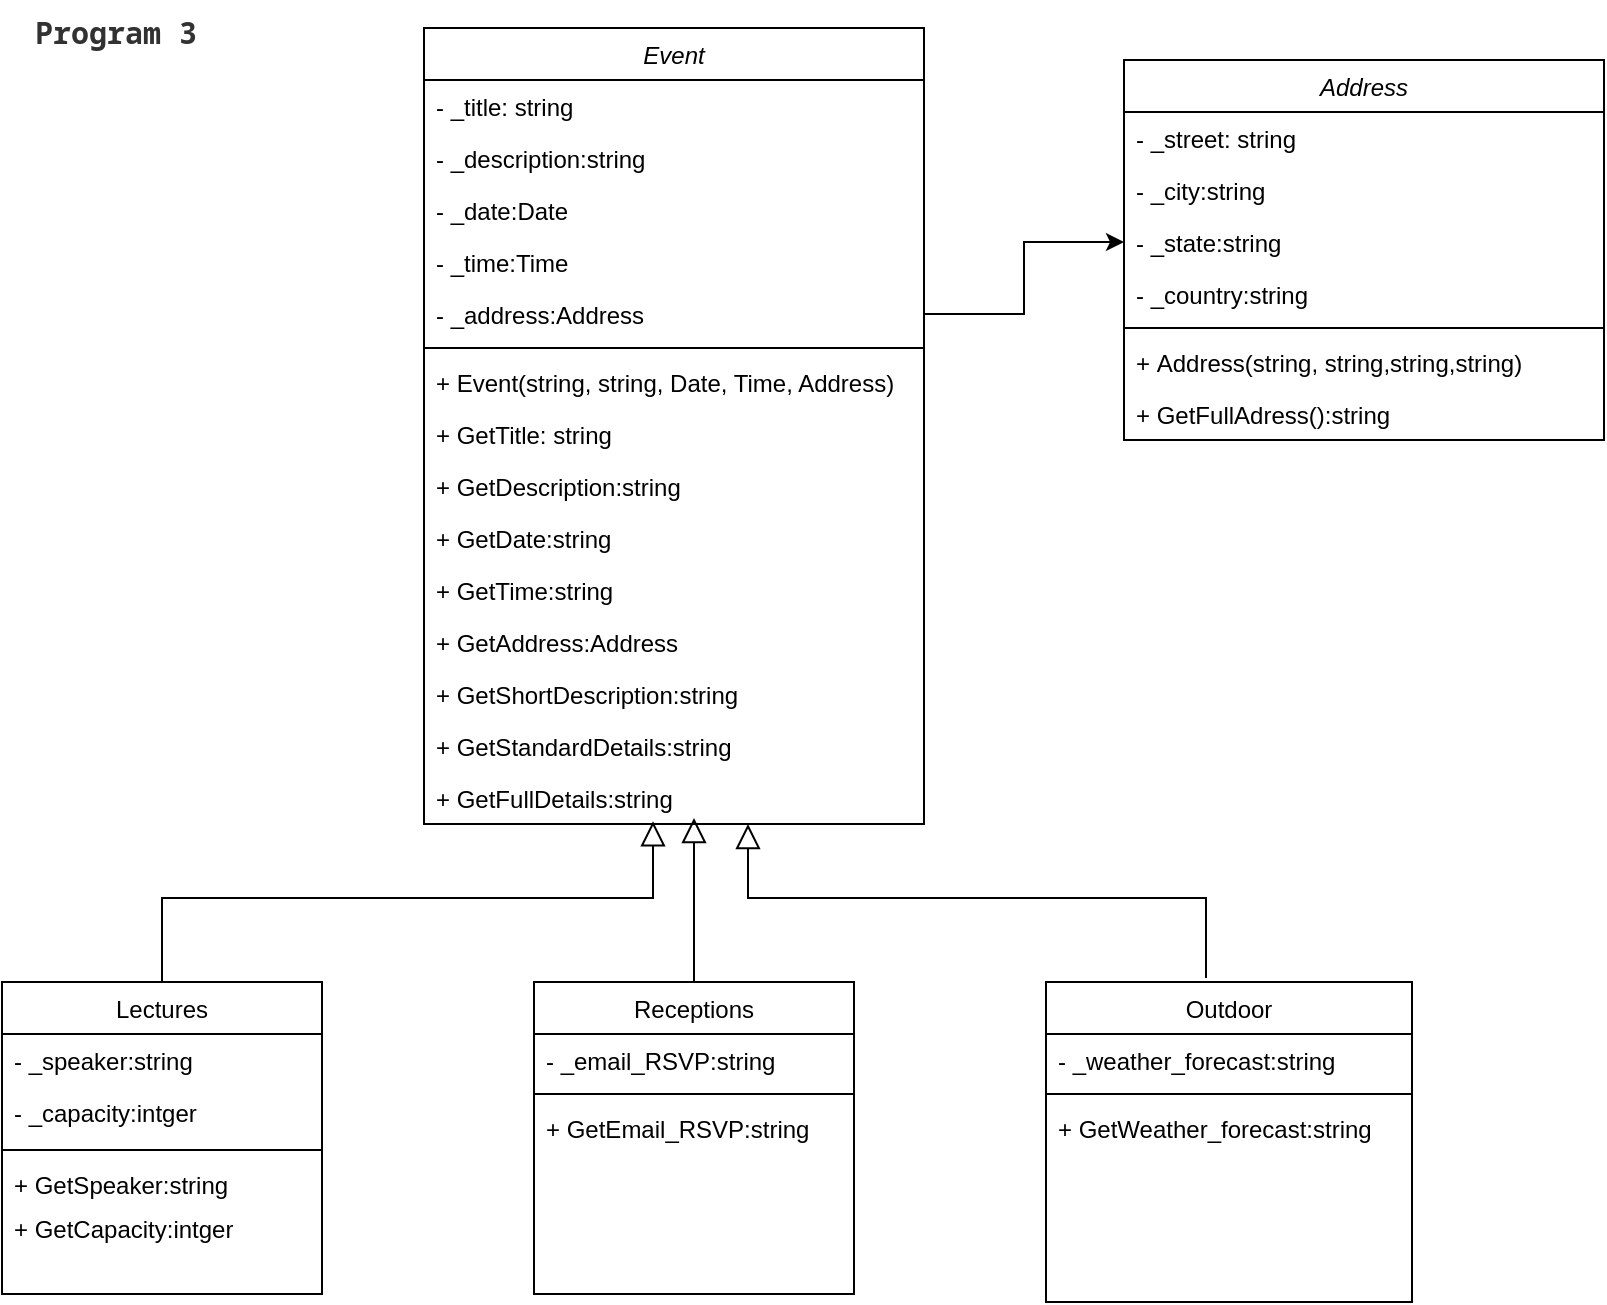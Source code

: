 <mxfile version="21.2.8" type="device">
  <diagram id="C5RBs43oDa-KdzZeNtuy" name="Page-1">
    <mxGraphModel dx="891" dy="397" grid="1" gridSize="10" guides="1" tooltips="1" connect="1" arrows="1" fold="1" page="1" pageScale="1" pageWidth="827" pageHeight="1169" math="0" shadow="0">
      <root>
        <mxCell id="WIyWlLk6GJQsqaUBKTNV-0" />
        <mxCell id="WIyWlLk6GJQsqaUBKTNV-1" parent="WIyWlLk6GJQsqaUBKTNV-0" />
        <mxCell id="zkfFHV4jXpPFQw0GAbJ--13" value="Lectures" style="swimlane;fontStyle=0;align=center;verticalAlign=top;childLayout=stackLayout;horizontal=1;startSize=26;horizontalStack=0;resizeParent=1;resizeLast=0;collapsible=1;marginBottom=0;rounded=0;shadow=0;strokeWidth=1;" parent="WIyWlLk6GJQsqaUBKTNV-1" vertex="1">
          <mxGeometry x="118" y="582" width="160" height="156" as="geometry">
            <mxRectangle x="340" y="380" width="170" height="26" as="alternateBounds" />
          </mxGeometry>
        </mxCell>
        <mxCell id="zkfFHV4jXpPFQw0GAbJ--14" value="- _speaker:string" style="text;align=left;verticalAlign=top;spacingLeft=4;spacingRight=4;overflow=hidden;rotatable=0;points=[[0,0.5],[1,0.5]];portConstraint=eastwest;" parent="zkfFHV4jXpPFQw0GAbJ--13" vertex="1">
          <mxGeometry y="26" width="160" height="26" as="geometry" />
        </mxCell>
        <mxCell id="oBOOtLPR3jfwIuUDv6Hf-21" value="- _capacity:intger" style="text;align=left;verticalAlign=top;spacingLeft=4;spacingRight=4;overflow=hidden;rotatable=0;points=[[0,0.5],[1,0.5]];portConstraint=eastwest;" parent="zkfFHV4jXpPFQw0GAbJ--13" vertex="1">
          <mxGeometry y="52" width="160" height="28" as="geometry" />
        </mxCell>
        <mxCell id="zkfFHV4jXpPFQw0GAbJ--15" value="" style="line;html=1;strokeWidth=1;align=left;verticalAlign=middle;spacingTop=-1;spacingLeft=3;spacingRight=3;rotatable=0;labelPosition=right;points=[];portConstraint=eastwest;" parent="zkfFHV4jXpPFQw0GAbJ--13" vertex="1">
          <mxGeometry y="80" width="160" height="8" as="geometry" />
        </mxCell>
        <mxCell id="oBOOtLPR3jfwIuUDv6Hf-22" value="+ GetSpeaker:string" style="text;align=left;verticalAlign=top;spacingLeft=4;spacingRight=4;overflow=hidden;rotatable=0;points=[[0,0.5],[1,0.5]];portConstraint=eastwest;" parent="zkfFHV4jXpPFQw0GAbJ--13" vertex="1">
          <mxGeometry y="88" width="160" height="22" as="geometry" />
        </mxCell>
        <mxCell id="oBOOtLPR3jfwIuUDv6Hf-23" value="+ GetCapacity:intger" style="text;align=left;verticalAlign=top;spacingLeft=4;spacingRight=4;overflow=hidden;rotatable=0;points=[[0,0.5],[1,0.5]];portConstraint=eastwest;" parent="zkfFHV4jXpPFQw0GAbJ--13" vertex="1">
          <mxGeometry y="110" width="160" height="22" as="geometry" />
        </mxCell>
        <mxCell id="QwNCPIfgqO4SO9C38pkO-0" value="&lt;h3 style=&quot;font-family: &amp;quot;Noto Sans Mono&amp;quot;; margin: 0px; font-size: 1.25em; color: rgb(50, 50, 50); text-align: start;&quot;&gt;Program 3&lt;/h3&gt;" style="text;html=1;strokeColor=none;fillColor=none;align=center;verticalAlign=middle;whiteSpace=wrap;rounded=0;" parent="WIyWlLk6GJQsqaUBKTNV-1" vertex="1">
          <mxGeometry x="120" y="91" width="110" height="30" as="geometry" />
        </mxCell>
        <mxCell id="QwNCPIfgqO4SO9C38pkO-16" value="Event" style="swimlane;fontStyle=2;align=center;verticalAlign=top;childLayout=stackLayout;horizontal=1;startSize=26;horizontalStack=0;resizeParent=1;resizeLast=0;collapsible=1;marginBottom=0;rounded=0;shadow=0;strokeWidth=1;" parent="WIyWlLk6GJQsqaUBKTNV-1" vertex="1">
          <mxGeometry x="329" y="105" width="250" height="398" as="geometry">
            <mxRectangle x="230" y="140" width="160" height="26" as="alternateBounds" />
          </mxGeometry>
        </mxCell>
        <mxCell id="QwNCPIfgqO4SO9C38pkO-17" value="- _title: string" style="text;align=left;verticalAlign=top;spacingLeft=4;spacingRight=4;overflow=hidden;rotatable=0;points=[[0,0.5],[1,0.5]];portConstraint=eastwest;" parent="QwNCPIfgqO4SO9C38pkO-16" vertex="1">
          <mxGeometry y="26" width="250" height="26" as="geometry" />
        </mxCell>
        <mxCell id="QwNCPIfgqO4SO9C38pkO-18" value="- _description:string" style="text;align=left;verticalAlign=top;spacingLeft=4;spacingRight=4;overflow=hidden;rotatable=0;points=[[0,0.5],[1,0.5]];portConstraint=eastwest;rounded=0;shadow=0;html=0;" parent="QwNCPIfgqO4SO9C38pkO-16" vertex="1">
          <mxGeometry y="52" width="250" height="26" as="geometry" />
        </mxCell>
        <mxCell id="oBOOtLPR3jfwIuUDv6Hf-1" value="- _date:Date" style="text;align=left;verticalAlign=top;spacingLeft=4;spacingRight=4;overflow=hidden;rotatable=0;points=[[0,0.5],[1,0.5]];portConstraint=eastwest;rounded=0;shadow=0;html=0;" parent="QwNCPIfgqO4SO9C38pkO-16" vertex="1">
          <mxGeometry y="78" width="250" height="26" as="geometry" />
        </mxCell>
        <mxCell id="oBOOtLPR3jfwIuUDv6Hf-0" value="- _time:Time" style="text;align=left;verticalAlign=top;spacingLeft=4;spacingRight=4;overflow=hidden;rotatable=0;points=[[0,0.5],[1,0.5]];portConstraint=eastwest;rounded=0;shadow=0;html=0;" parent="QwNCPIfgqO4SO9C38pkO-16" vertex="1">
          <mxGeometry y="104" width="250" height="26" as="geometry" />
        </mxCell>
        <mxCell id="oBOOtLPR3jfwIuUDv6Hf-2" value="- _address:Address" style="text;align=left;verticalAlign=top;spacingLeft=4;spacingRight=4;overflow=hidden;rotatable=0;points=[[0,0.5],[1,0.5]];portConstraint=eastwest;rounded=0;shadow=0;html=0;" parent="QwNCPIfgqO4SO9C38pkO-16" vertex="1">
          <mxGeometry y="130" width="250" height="26" as="geometry" />
        </mxCell>
        <mxCell id="QwNCPIfgqO4SO9C38pkO-20" value="" style="line;html=1;strokeWidth=1;align=left;verticalAlign=middle;spacingTop=-1;spacingLeft=3;spacingRight=3;rotatable=0;labelPosition=right;points=[];portConstraint=eastwest;" parent="QwNCPIfgqO4SO9C38pkO-16" vertex="1">
          <mxGeometry y="156" width="250" height="8" as="geometry" />
        </mxCell>
        <mxCell id="QwNCPIfgqO4SO9C38pkO-21" value="+ Event(string, string, Date, Time, Address)" style="text;align=left;verticalAlign=top;spacingLeft=4;spacingRight=4;overflow=hidden;rotatable=0;points=[[0,0.5],[1,0.5]];portConstraint=eastwest;" parent="QwNCPIfgqO4SO9C38pkO-16" vertex="1">
          <mxGeometry y="164" width="250" height="26" as="geometry" />
        </mxCell>
        <mxCell id="oBOOtLPR3jfwIuUDv6Hf-14" value="+ GetTitle: string" style="text;align=left;verticalAlign=top;spacingLeft=4;spacingRight=4;overflow=hidden;rotatable=0;points=[[0,0.5],[1,0.5]];portConstraint=eastwest;" parent="QwNCPIfgqO4SO9C38pkO-16" vertex="1">
          <mxGeometry y="190" width="250" height="26" as="geometry" />
        </mxCell>
        <mxCell id="oBOOtLPR3jfwIuUDv6Hf-15" value="+ GetDescription:string" style="text;align=left;verticalAlign=top;spacingLeft=4;spacingRight=4;overflow=hidden;rotatable=0;points=[[0,0.5],[1,0.5]];portConstraint=eastwest;rounded=0;shadow=0;html=0;" parent="QwNCPIfgqO4SO9C38pkO-16" vertex="1">
          <mxGeometry y="216" width="250" height="26" as="geometry" />
        </mxCell>
        <mxCell id="oBOOtLPR3jfwIuUDv6Hf-16" value="+ GetDate:string" style="text;align=left;verticalAlign=top;spacingLeft=4;spacingRight=4;overflow=hidden;rotatable=0;points=[[0,0.5],[1,0.5]];portConstraint=eastwest;rounded=0;shadow=0;html=0;" parent="QwNCPIfgqO4SO9C38pkO-16" vertex="1">
          <mxGeometry y="242" width="250" height="26" as="geometry" />
        </mxCell>
        <mxCell id="oBOOtLPR3jfwIuUDv6Hf-20" value="+ GetTime:string" style="text;align=left;verticalAlign=top;spacingLeft=4;spacingRight=4;overflow=hidden;rotatable=0;points=[[0,0.5],[1,0.5]];portConstraint=eastwest;rounded=0;shadow=0;html=0;" parent="QwNCPIfgqO4SO9C38pkO-16" vertex="1">
          <mxGeometry y="268" width="250" height="26" as="geometry" />
        </mxCell>
        <mxCell id="lOrq_3yUXFVNiv8M-cmH-3" value="+ GetAddress:Address" style="text;align=left;verticalAlign=top;spacingLeft=4;spacingRight=4;overflow=hidden;rotatable=0;points=[[0,0.5],[1,0.5]];portConstraint=eastwest;rounded=0;shadow=0;html=0;" vertex="1" parent="QwNCPIfgqO4SO9C38pkO-16">
          <mxGeometry y="294" width="250" height="26" as="geometry" />
        </mxCell>
        <mxCell id="lOrq_3yUXFVNiv8M-cmH-2" value="+ GetShortDescription:string" style="text;align=left;verticalAlign=top;spacingLeft=4;spacingRight=4;overflow=hidden;rotatable=0;points=[[0,0.5],[1,0.5]];portConstraint=eastwest;" vertex="1" parent="QwNCPIfgqO4SO9C38pkO-16">
          <mxGeometry y="320" width="250" height="26" as="geometry" />
        </mxCell>
        <mxCell id="lOrq_3yUXFVNiv8M-cmH-1" value="+ GetStandardDetails:string" style="text;align=left;verticalAlign=top;spacingLeft=4;spacingRight=4;overflow=hidden;rotatable=0;points=[[0,0.5],[1,0.5]];portConstraint=eastwest;" vertex="1" parent="QwNCPIfgqO4SO9C38pkO-16">
          <mxGeometry y="346" width="250" height="26" as="geometry" />
        </mxCell>
        <mxCell id="oBOOtLPR3jfwIuUDv6Hf-13" value="+ GetFullDetails:string" style="text;align=left;verticalAlign=top;spacingLeft=4;spacingRight=4;overflow=hidden;rotatable=0;points=[[0,0.5],[1,0.5]];portConstraint=eastwest;" parent="QwNCPIfgqO4SO9C38pkO-16" vertex="1">
          <mxGeometry y="372" width="250" height="26" as="geometry" />
        </mxCell>
        <mxCell id="oBOOtLPR3jfwIuUDv6Hf-3" value="Address" style="swimlane;fontStyle=2;align=center;verticalAlign=top;childLayout=stackLayout;horizontal=1;startSize=26;horizontalStack=0;resizeParent=1;resizeLast=0;collapsible=1;marginBottom=0;rounded=0;shadow=0;strokeWidth=1;" parent="WIyWlLk6GJQsqaUBKTNV-1" vertex="1">
          <mxGeometry x="679" y="121" width="240" height="190" as="geometry">
            <mxRectangle x="230" y="140" width="160" height="26" as="alternateBounds" />
          </mxGeometry>
        </mxCell>
        <mxCell id="oBOOtLPR3jfwIuUDv6Hf-4" value="- _street: string" style="text;align=left;verticalAlign=top;spacingLeft=4;spacingRight=4;overflow=hidden;rotatable=0;points=[[0,0.5],[1,0.5]];portConstraint=eastwest;" parent="oBOOtLPR3jfwIuUDv6Hf-3" vertex="1">
          <mxGeometry y="26" width="240" height="26" as="geometry" />
        </mxCell>
        <mxCell id="oBOOtLPR3jfwIuUDv6Hf-5" value="- _city:string" style="text;align=left;verticalAlign=top;spacingLeft=4;spacingRight=4;overflow=hidden;rotatable=0;points=[[0,0.5],[1,0.5]];portConstraint=eastwest;rounded=0;shadow=0;html=0;" parent="oBOOtLPR3jfwIuUDv6Hf-3" vertex="1">
          <mxGeometry y="52" width="240" height="26" as="geometry" />
        </mxCell>
        <mxCell id="oBOOtLPR3jfwIuUDv6Hf-6" value="- _state:string" style="text;align=left;verticalAlign=top;spacingLeft=4;spacingRight=4;overflow=hidden;rotatable=0;points=[[0,0.5],[1,0.5]];portConstraint=eastwest;rounded=0;shadow=0;html=0;" parent="oBOOtLPR3jfwIuUDv6Hf-3" vertex="1">
          <mxGeometry y="78" width="240" height="26" as="geometry" />
        </mxCell>
        <mxCell id="oBOOtLPR3jfwIuUDv6Hf-7" value="- _country:string" style="text;align=left;verticalAlign=top;spacingLeft=4;spacingRight=4;overflow=hidden;rotatable=0;points=[[0,0.5],[1,0.5]];portConstraint=eastwest;rounded=0;shadow=0;html=0;" parent="oBOOtLPR3jfwIuUDv6Hf-3" vertex="1">
          <mxGeometry y="104" width="240" height="26" as="geometry" />
        </mxCell>
        <mxCell id="oBOOtLPR3jfwIuUDv6Hf-8" value="" style="line;html=1;strokeWidth=1;align=left;verticalAlign=middle;spacingTop=-1;spacingLeft=3;spacingRight=3;rotatable=0;labelPosition=right;points=[];portConstraint=eastwest;" parent="oBOOtLPR3jfwIuUDv6Hf-3" vertex="1">
          <mxGeometry y="130" width="240" height="8" as="geometry" />
        </mxCell>
        <mxCell id="oBOOtLPR3jfwIuUDv6Hf-9" value="+ Address(string, string,string,string)" style="text;align=left;verticalAlign=top;spacingLeft=4;spacingRight=4;overflow=hidden;rotatable=0;points=[[0,0.5],[1,0.5]];portConstraint=eastwest;" parent="oBOOtLPR3jfwIuUDv6Hf-3" vertex="1">
          <mxGeometry y="138" width="240" height="26" as="geometry" />
        </mxCell>
        <mxCell id="oBOOtLPR3jfwIuUDv6Hf-11" value="+ GetFullAdress():string" style="text;align=left;verticalAlign=top;spacingLeft=4;spacingRight=4;overflow=hidden;rotatable=0;points=[[0,0.5],[1,0.5]];portConstraint=eastwest;" parent="oBOOtLPR3jfwIuUDv6Hf-3" vertex="1">
          <mxGeometry y="164" width="240" height="26" as="geometry" />
        </mxCell>
        <mxCell id="oBOOtLPR3jfwIuUDv6Hf-12" style="edgeStyle=orthogonalEdgeStyle;rounded=0;orthogonalLoop=1;jettySize=auto;html=1;entryX=0;entryY=0.5;entryDx=0;entryDy=0;" parent="WIyWlLk6GJQsqaUBKTNV-1" source="oBOOtLPR3jfwIuUDv6Hf-2" target="oBOOtLPR3jfwIuUDv6Hf-6" edge="1">
          <mxGeometry relative="1" as="geometry" />
        </mxCell>
        <mxCell id="oBOOtLPR3jfwIuUDv6Hf-19" value="" style="endArrow=block;endSize=10;endFill=0;shadow=0;strokeWidth=1;rounded=0;edgeStyle=elbowEdgeStyle;elbow=vertical;entryX=0.458;entryY=0.947;entryDx=0;entryDy=0;entryPerimeter=0;" parent="WIyWlLk6GJQsqaUBKTNV-1" source="zkfFHV4jXpPFQw0GAbJ--13" target="oBOOtLPR3jfwIuUDv6Hf-13" edge="1">
          <mxGeometry width="160" relative="1" as="geometry">
            <mxPoint x="349" y="541" as="sourcePoint" />
            <mxPoint x="613" y="491.004" as="targetPoint" />
            <Array as="points">
              <mxPoint x="450" y="540" />
            </Array>
          </mxGeometry>
        </mxCell>
        <mxCell id="oBOOtLPR3jfwIuUDv6Hf-24" value="Receptions" style="swimlane;fontStyle=0;align=center;verticalAlign=top;childLayout=stackLayout;horizontal=1;startSize=26;horizontalStack=0;resizeParent=1;resizeLast=0;collapsible=1;marginBottom=0;rounded=0;shadow=0;strokeWidth=1;" parent="WIyWlLk6GJQsqaUBKTNV-1" vertex="1">
          <mxGeometry x="384" y="582" width="160" height="156" as="geometry">
            <mxRectangle x="340" y="380" width="170" height="26" as="alternateBounds" />
          </mxGeometry>
        </mxCell>
        <mxCell id="oBOOtLPR3jfwIuUDv6Hf-25" value="- _email_RSVP:string" style="text;align=left;verticalAlign=top;spacingLeft=4;spacingRight=4;overflow=hidden;rotatable=0;points=[[0,0.5],[1,0.5]];portConstraint=eastwest;" parent="oBOOtLPR3jfwIuUDv6Hf-24" vertex="1">
          <mxGeometry y="26" width="160" height="26" as="geometry" />
        </mxCell>
        <mxCell id="oBOOtLPR3jfwIuUDv6Hf-27" value="" style="line;html=1;strokeWidth=1;align=left;verticalAlign=middle;spacingTop=-1;spacingLeft=3;spacingRight=3;rotatable=0;labelPosition=right;points=[];portConstraint=eastwest;" parent="oBOOtLPR3jfwIuUDv6Hf-24" vertex="1">
          <mxGeometry y="52" width="160" height="8" as="geometry" />
        </mxCell>
        <mxCell id="oBOOtLPR3jfwIuUDv6Hf-28" value="+ GetEmail_RSVP:string" style="text;align=left;verticalAlign=top;spacingLeft=4;spacingRight=4;overflow=hidden;rotatable=0;points=[[0,0.5],[1,0.5]];portConstraint=eastwest;" parent="oBOOtLPR3jfwIuUDv6Hf-24" vertex="1">
          <mxGeometry y="60" width="160" height="22" as="geometry" />
        </mxCell>
        <mxCell id="oBOOtLPR3jfwIuUDv6Hf-30" value="Outdoor" style="swimlane;fontStyle=0;align=center;verticalAlign=top;childLayout=stackLayout;horizontal=1;startSize=26;horizontalStack=0;resizeParent=1;resizeLast=0;collapsible=1;marginBottom=0;rounded=0;shadow=0;strokeWidth=1;" parent="WIyWlLk6GJQsqaUBKTNV-1" vertex="1">
          <mxGeometry x="640" y="582" width="183" height="160" as="geometry">
            <mxRectangle x="340" y="380" width="170" height="26" as="alternateBounds" />
          </mxGeometry>
        </mxCell>
        <mxCell id="oBOOtLPR3jfwIuUDv6Hf-31" value="- _weather_forecast:string" style="text;align=left;verticalAlign=top;spacingLeft=4;spacingRight=4;overflow=hidden;rotatable=0;points=[[0,0.5],[1,0.5]];portConstraint=eastwest;" parent="oBOOtLPR3jfwIuUDv6Hf-30" vertex="1">
          <mxGeometry y="26" width="183" height="26" as="geometry" />
        </mxCell>
        <mxCell id="oBOOtLPR3jfwIuUDv6Hf-33" value="" style="line;html=1;strokeWidth=1;align=left;verticalAlign=middle;spacingTop=-1;spacingLeft=3;spacingRight=3;rotatable=0;labelPosition=right;points=[];portConstraint=eastwest;" parent="oBOOtLPR3jfwIuUDv6Hf-30" vertex="1">
          <mxGeometry y="52" width="183" height="8" as="geometry" />
        </mxCell>
        <mxCell id="oBOOtLPR3jfwIuUDv6Hf-34" value="+ GetWeather_forecast:string" style="text;align=left;verticalAlign=top;spacingLeft=4;spacingRight=4;overflow=hidden;rotatable=0;points=[[0,0.5],[1,0.5]];portConstraint=eastwest;" parent="oBOOtLPR3jfwIuUDv6Hf-30" vertex="1">
          <mxGeometry y="60" width="183" height="22" as="geometry" />
        </mxCell>
        <mxCell id="oBOOtLPR3jfwIuUDv6Hf-36" value="" style="endArrow=block;endSize=10;endFill=0;shadow=0;strokeWidth=1;rounded=0;edgeStyle=elbowEdgeStyle;elbow=vertical;exitX=0.5;exitY=0;exitDx=0;exitDy=0;" parent="WIyWlLk6GJQsqaUBKTNV-1" source="oBOOtLPR3jfwIuUDv6Hf-24" edge="1">
          <mxGeometry width="160" relative="1" as="geometry">
            <mxPoint x="359" y="551" as="sourcePoint" />
            <mxPoint x="464" y="500" as="targetPoint" />
          </mxGeometry>
        </mxCell>
        <mxCell id="oBOOtLPR3jfwIuUDv6Hf-37" value="" style="endArrow=block;endSize=10;endFill=0;shadow=0;strokeWidth=1;rounded=0;edgeStyle=elbowEdgeStyle;elbow=vertical;entryX=0.648;entryY=1;entryDx=0;entryDy=0;entryPerimeter=0;" parent="WIyWlLk6GJQsqaUBKTNV-1" edge="1" target="oBOOtLPR3jfwIuUDv6Hf-13">
          <mxGeometry width="160" relative="1" as="geometry">
            <mxPoint x="720" y="580" as="sourcePoint" />
            <mxPoint x="489" y="451" as="targetPoint" />
            <Array as="points">
              <mxPoint x="670" y="540" />
              <mxPoint x="669" y="481" />
            </Array>
          </mxGeometry>
        </mxCell>
      </root>
    </mxGraphModel>
  </diagram>
</mxfile>
